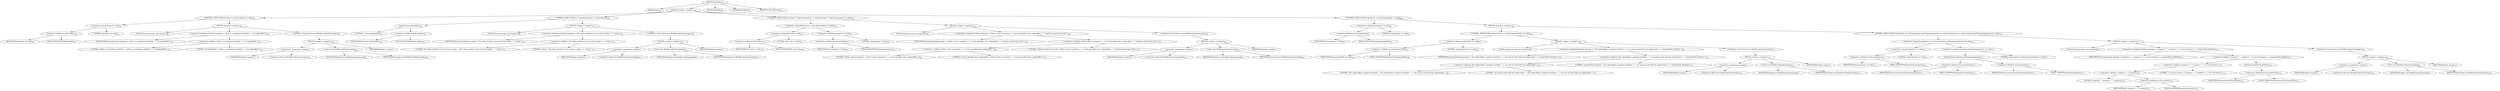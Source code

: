 digraph "validate" {  
"192" [label = <(METHOD,validate)<SUB>144</SUB>> ]
"193" [label = <(PARAM,this)<SUB>144</SUB>> ]
"194" [label = <(BLOCK,&lt;empty&gt;,&lt;empty&gt;)<SUB>144</SUB>> ]
"195" [label = <(CONTROL_STRUCTURE,if (token == null),if (token == null))<SUB>146</SUB>> ]
"196" [label = <(&lt;operator&gt;.equals,token == null)<SUB>146</SUB>> ]
"197" [label = <(&lt;operator&gt;.fieldAccess,this.token)<SUB>146</SUB>> ]
"198" [label = <(IDENTIFIER,this,token == null)<SUB>146</SUB>> ]
"199" [label = <(FIELD_IDENTIFIER,token,token)<SUB>146</SUB>> ]
"200" [label = <(LITERAL,null,token == null)<SUB>146</SUB>> ]
"201" [label = <(BLOCK,&lt;empty&gt;,&lt;empty&gt;)<SUB>146</SUB>> ]
"202" [label = <(LOCAL,String message: java.lang.String)> ]
"203" [label = <(&lt;operator&gt;.assignment,String message = &quot;token is a mandatory attribute &quot; + &quot;of replacefilter.&quot;)<SUB>147</SUB>> ]
"204" [label = <(IDENTIFIER,message,String message = &quot;token is a mandatory attribute &quot; + &quot;of replacefilter.&quot;)<SUB>147</SUB>> ]
"205" [label = <(&lt;operator&gt;.addition,&quot;token is a mandatory attribute &quot; + &quot;of replacefilter.&quot;)<SUB>147</SUB>> ]
"206" [label = <(LITERAL,&quot;token is a mandatory attribute &quot;,&quot;token is a mandatory attribute &quot; + &quot;of replacefilter.&quot;)<SUB>147</SUB>> ]
"207" [label = <(LITERAL,&quot;of replacefilter.&quot;,&quot;token is a mandatory attribute &quot; + &quot;of replacefilter.&quot;)<SUB>148</SUB>> ]
"208" [label = <(&lt;operator&gt;.throw,throw new BuildException(message);)<SUB>149</SUB>> ]
"209" [label = <(BLOCK,&lt;empty&gt;,&lt;empty&gt;)<SUB>149</SUB>> ]
"210" [label = <(&lt;operator&gt;.assignment,&lt;empty&gt;)> ]
"211" [label = <(IDENTIFIER,$obj3,&lt;empty&gt;)> ]
"212" [label = <(&lt;operator&gt;.alloc,new BuildException(message))<SUB>149</SUB>> ]
"213" [label = <(&lt;init&gt;,new BuildException(message))<SUB>149</SUB>> ]
"214" [label = <(IDENTIFIER,$obj3,new BuildException(message))> ]
"215" [label = <(IDENTIFIER,message,new BuildException(message))<SUB>149</SUB>> ]
"216" [label = <(IDENTIFIER,$obj3,&lt;empty&gt;)> ]
"217" [label = <(CONTROL_STRUCTURE,if (&quot;&quot;.equals(token)),if (&quot;&quot;.equals(token)))<SUB>152</SUB>> ]
"218" [label = <(equals,this.equals(token))<SUB>152</SUB>> ]
"219" [label = <(LITERAL,&quot;&quot;,this.equals(token))<SUB>152</SUB>> ]
"220" [label = <(&lt;operator&gt;.fieldAccess,this.token)<SUB>152</SUB>> ]
"221" [label = <(IDENTIFIER,this,this.equals(token))<SUB>152</SUB>> ]
"222" [label = <(FIELD_IDENTIFIER,token,token)<SUB>152</SUB>> ]
"223" [label = <(BLOCK,&lt;empty&gt;,&lt;empty&gt;)<SUB>152</SUB>> ]
"224" [label = <(LOCAL,String message: java.lang.String)> ]
"225" [label = <(&lt;operator&gt;.assignment,String message = &quot;The token attribute must not be an empty &quot; + &quot;string.&quot;)<SUB>153</SUB>> ]
"226" [label = <(IDENTIFIER,message,String message = &quot;The token attribute must not be an empty &quot; + &quot;string.&quot;)<SUB>153</SUB>> ]
"227" [label = <(&lt;operator&gt;.addition,&quot;The token attribute must not be an empty &quot; + &quot;string.&quot;)<SUB>153</SUB>> ]
"228" [label = <(LITERAL,&quot;The token attribute must not be an empty &quot;,&quot;The token attribute must not be an empty &quot; + &quot;string.&quot;)<SUB>153</SUB>> ]
"229" [label = <(LITERAL,&quot;string.&quot;,&quot;The token attribute must not be an empty &quot; + &quot;string.&quot;)<SUB>154</SUB>> ]
"230" [label = <(&lt;operator&gt;.throw,throw new BuildException(message);)<SUB>155</SUB>> ]
"231" [label = <(BLOCK,&lt;empty&gt;,&lt;empty&gt;)<SUB>155</SUB>> ]
"232" [label = <(&lt;operator&gt;.assignment,&lt;empty&gt;)> ]
"233" [label = <(IDENTIFIER,$obj4,&lt;empty&gt;)> ]
"234" [label = <(&lt;operator&gt;.alloc,new BuildException(message))<SUB>155</SUB>> ]
"235" [label = <(&lt;init&gt;,new BuildException(message))<SUB>155</SUB>> ]
"236" [label = <(IDENTIFIER,$obj4,new BuildException(message))> ]
"237" [label = <(IDENTIFIER,message,new BuildException(message))<SUB>155</SUB>> ]
"238" [label = <(IDENTIFIER,$obj4,&lt;empty&gt;)> ]
"239" [label = <(CONTROL_STRUCTURE,if ((value != null) &amp;&amp; (property != null)),if ((value != null) &amp;&amp; (property != null)))<SUB>159</SUB>> ]
"240" [label = <(&lt;operator&gt;.logicalAnd,(value != null) &amp;&amp; (property != null))<SUB>159</SUB>> ]
"241" [label = <(&lt;operator&gt;.notEquals,value != null)<SUB>159</SUB>> ]
"242" [label = <(&lt;operator&gt;.fieldAccess,this.value)<SUB>159</SUB>> ]
"243" [label = <(IDENTIFIER,this,value != null)<SUB>159</SUB>> ]
"244" [label = <(FIELD_IDENTIFIER,value,value)<SUB>159</SUB>> ]
"245" [label = <(LITERAL,null,value != null)<SUB>159</SUB>> ]
"246" [label = <(&lt;operator&gt;.notEquals,property != null)<SUB>159</SUB>> ]
"247" [label = <(&lt;operator&gt;.fieldAccess,this.property)<SUB>159</SUB>> ]
"248" [label = <(IDENTIFIER,this,property != null)<SUB>159</SUB>> ]
"249" [label = <(FIELD_IDENTIFIER,property,property)<SUB>159</SUB>> ]
"250" [label = <(LITERAL,null,property != null)<SUB>159</SUB>> ]
"251" [label = <(BLOCK,&lt;empty&gt;,&lt;empty&gt;)<SUB>159</SUB>> ]
"252" [label = <(LOCAL,String message: java.lang.String)> ]
"253" [label = <(&lt;operator&gt;.assignment,String message = &quot;Either value or property &quot; + &quot;can be specified, but a replacefilter &quot; + &quot;element cannot have both.&quot;)<SUB>160</SUB>> ]
"254" [label = <(IDENTIFIER,message,String message = &quot;Either value or property &quot; + &quot;can be specified, but a replacefilter &quot; + &quot;element cannot have both.&quot;)<SUB>160</SUB>> ]
"255" [label = <(&lt;operator&gt;.addition,&quot;Either value or property &quot; + &quot;can be specified, but a replacefilter &quot; + &quot;element cannot have both.&quot;)<SUB>160</SUB>> ]
"256" [label = <(&lt;operator&gt;.addition,&quot;Either value or property &quot; + &quot;can be specified, but a replacefilter &quot;)<SUB>160</SUB>> ]
"257" [label = <(LITERAL,&quot;Either value or property &quot;,&quot;Either value or property &quot; + &quot;can be specified, but a replacefilter &quot;)<SUB>160</SUB>> ]
"258" [label = <(LITERAL,&quot;can be specified, but a replacefilter &quot;,&quot;Either value or property &quot; + &quot;can be specified, but a replacefilter &quot;)<SUB>161</SUB>> ]
"259" [label = <(LITERAL,&quot;element cannot have both.&quot;,&quot;Either value or property &quot; + &quot;can be specified, but a replacefilter &quot; + &quot;element cannot have both.&quot;)<SUB>162</SUB>> ]
"260" [label = <(&lt;operator&gt;.throw,throw new BuildException(message);)<SUB>163</SUB>> ]
"261" [label = <(BLOCK,&lt;empty&gt;,&lt;empty&gt;)<SUB>163</SUB>> ]
"262" [label = <(&lt;operator&gt;.assignment,&lt;empty&gt;)> ]
"263" [label = <(IDENTIFIER,$obj5,&lt;empty&gt;)> ]
"264" [label = <(&lt;operator&gt;.alloc,new BuildException(message))<SUB>163</SUB>> ]
"265" [label = <(&lt;init&gt;,new BuildException(message))<SUB>163</SUB>> ]
"266" [label = <(IDENTIFIER,$obj5,new BuildException(message))> ]
"267" [label = <(IDENTIFIER,message,new BuildException(message))<SUB>163</SUB>> ]
"268" [label = <(IDENTIFIER,$obj5,&lt;empty&gt;)> ]
"269" [label = <(CONTROL_STRUCTURE,if ((property != null)),if ((property != null)))<SUB>166</SUB>> ]
"270" [label = <(&lt;operator&gt;.notEquals,property != null)<SUB>166</SUB>> ]
"271" [label = <(&lt;operator&gt;.fieldAccess,this.property)<SUB>166</SUB>> ]
"272" [label = <(IDENTIFIER,this,property != null)<SUB>166</SUB>> ]
"273" [label = <(FIELD_IDENTIFIER,property,property)<SUB>166</SUB>> ]
"274" [label = <(LITERAL,null,property != null)<SUB>166</SUB>> ]
"275" [label = <(BLOCK,&lt;empty&gt;,&lt;empty&gt;)<SUB>166</SUB>> ]
"276" [label = <(CONTROL_STRUCTURE,if (propertyFile == null),if (propertyFile == null))<SUB>168</SUB>> ]
"277" [label = <(&lt;operator&gt;.equals,propertyFile == null)<SUB>168</SUB>> ]
"278" [label = <(&lt;operator&gt;.fieldAccess,this.propertyFile)<SUB>168</SUB>> ]
"279" [label = <(IDENTIFIER,this,propertyFile == null)<SUB>168</SUB>> ]
"280" [label = <(FIELD_IDENTIFIER,propertyFile,propertyFile)<SUB>168</SUB>> ]
"281" [label = <(LITERAL,null,propertyFile == null)<SUB>168</SUB>> ]
"282" [label = <(BLOCK,&lt;empty&gt;,&lt;empty&gt;)<SUB>168</SUB>> ]
"283" [label = <(LOCAL,String message: java.lang.String)> ]
"284" [label = <(&lt;operator&gt;.assignment,String message = &quot;The replacefilter's property attribute &quot; + &quot;can only be used with the replacetask's &quot; + &quot;propertyFile attribute.&quot;)<SUB>169</SUB>> ]
"285" [label = <(IDENTIFIER,message,String message = &quot;The replacefilter's property attribute &quot; + &quot;can only be used with the replacetask's &quot; + &quot;propertyFile attribute.&quot;)<SUB>169</SUB>> ]
"286" [label = <(&lt;operator&gt;.addition,&quot;The replacefilter's property attribute &quot; + &quot;can only be used with the replacetask's &quot; + &quot;propertyFile attribute.&quot;)<SUB>169</SUB>> ]
"287" [label = <(&lt;operator&gt;.addition,&quot;The replacefilter's property attribute &quot; + &quot;can only be used with the replacetask's &quot;)<SUB>169</SUB>> ]
"288" [label = <(LITERAL,&quot;The replacefilter's property attribute &quot;,&quot;The replacefilter's property attribute &quot; + &quot;can only be used with the replacetask's &quot;)<SUB>169</SUB>> ]
"289" [label = <(LITERAL,&quot;can only be used with the replacetask's &quot;,&quot;The replacefilter's property attribute &quot; + &quot;can only be used with the replacetask's &quot;)<SUB>170</SUB>> ]
"290" [label = <(LITERAL,&quot;propertyFile attribute.&quot;,&quot;The replacefilter's property attribute &quot; + &quot;can only be used with the replacetask's &quot; + &quot;propertyFile attribute.&quot;)<SUB>171</SUB>> ]
"291" [label = <(&lt;operator&gt;.throw,throw new BuildException(message);)<SUB>172</SUB>> ]
"292" [label = <(BLOCK,&lt;empty&gt;,&lt;empty&gt;)<SUB>172</SUB>> ]
"293" [label = <(&lt;operator&gt;.assignment,&lt;empty&gt;)> ]
"294" [label = <(IDENTIFIER,$obj6,&lt;empty&gt;)> ]
"295" [label = <(&lt;operator&gt;.alloc,new BuildException(message))<SUB>172</SUB>> ]
"296" [label = <(&lt;init&gt;,new BuildException(message))<SUB>172</SUB>> ]
"297" [label = <(IDENTIFIER,$obj6,new BuildException(message))> ]
"298" [label = <(IDENTIFIER,message,new BuildException(message))<SUB>172</SUB>> ]
"299" [label = <(IDENTIFIER,$obj6,&lt;empty&gt;)> ]
"300" [label = <(CONTROL_STRUCTURE,if (properties == null || properties.getProperty(property) == null),if (properties == null || properties.getProperty(property) == null))<SUB>176</SUB>> ]
"301" [label = <(&lt;operator&gt;.logicalOr,properties == null || properties.getProperty(property) == null)<SUB>176</SUB>> ]
"302" [label = <(&lt;operator&gt;.equals,properties == null)<SUB>176</SUB>> ]
"303" [label = <(&lt;operator&gt;.fieldAccess,this.properties)<SUB>176</SUB>> ]
"304" [label = <(IDENTIFIER,this,properties == null)<SUB>176</SUB>> ]
"305" [label = <(FIELD_IDENTIFIER,properties,properties)<SUB>176</SUB>> ]
"306" [label = <(LITERAL,null,properties == null)<SUB>176</SUB>> ]
"307" [label = <(&lt;operator&gt;.equals,properties.getProperty(property) == null)<SUB>177</SUB>> ]
"308" [label = <(getProperty,properties.getProperty(property))<SUB>177</SUB>> ]
"309" [label = <(&lt;operator&gt;.fieldAccess,this.properties)<SUB>177</SUB>> ]
"310" [label = <(IDENTIFIER,this,properties.getProperty(property))<SUB>177</SUB>> ]
"311" [label = <(FIELD_IDENTIFIER,properties,properties)<SUB>177</SUB>> ]
"312" [label = <(&lt;operator&gt;.fieldAccess,this.property)<SUB>177</SUB>> ]
"313" [label = <(IDENTIFIER,this,properties.getProperty(property))<SUB>177</SUB>> ]
"314" [label = <(FIELD_IDENTIFIER,property,property)<SUB>177</SUB>> ]
"315" [label = <(LITERAL,null,properties.getProperty(property) == null)<SUB>177</SUB>> ]
"316" [label = <(BLOCK,&lt;empty&gt;,&lt;empty&gt;)<SUB>177</SUB>> ]
"317" [label = <(LOCAL,String message: java.lang.String)> ]
"318" [label = <(&lt;operator&gt;.assignment,String message = &quot;property \&quot;&quot; + property + &quot;\&quot; was not found in &quot; + propertyFile.getPath())<SUB>178</SUB>> ]
"319" [label = <(IDENTIFIER,message,String message = &quot;property \&quot;&quot; + property + &quot;\&quot; was not found in &quot; + propertyFile.getPath())<SUB>178</SUB>> ]
"320" [label = <(&lt;operator&gt;.addition,&quot;property \&quot;&quot; + property + &quot;\&quot; was not found in &quot; + propertyFile.getPath())<SUB>178</SUB>> ]
"321" [label = <(&lt;operator&gt;.addition,&quot;property \&quot;&quot; + property + &quot;\&quot; was not found in &quot;)<SUB>178</SUB>> ]
"322" [label = <(&lt;operator&gt;.addition,&quot;property \&quot;&quot; + property)<SUB>178</SUB>> ]
"323" [label = <(LITERAL,&quot;property \&quot;&quot;,&quot;property \&quot;&quot; + property)<SUB>178</SUB>> ]
"324" [label = <(&lt;operator&gt;.fieldAccess,this.property)<SUB>178</SUB>> ]
"325" [label = <(IDENTIFIER,this,&quot;property \&quot;&quot; + property)<SUB>178</SUB>> ]
"326" [label = <(FIELD_IDENTIFIER,property,property)<SUB>178</SUB>> ]
"327" [label = <(LITERAL,&quot;\&quot; was not found in &quot;,&quot;property \&quot;&quot; + property + &quot;\&quot; was not found in &quot;)<SUB>179</SUB>> ]
"328" [label = <(getPath,propertyFile.getPath())<SUB>179</SUB>> ]
"329" [label = <(&lt;operator&gt;.fieldAccess,this.propertyFile)<SUB>179</SUB>> ]
"330" [label = <(IDENTIFIER,this,propertyFile.getPath())<SUB>179</SUB>> ]
"331" [label = <(FIELD_IDENTIFIER,propertyFile,propertyFile)<SUB>179</SUB>> ]
"332" [label = <(&lt;operator&gt;.throw,throw new BuildException(message);)<SUB>180</SUB>> ]
"333" [label = <(BLOCK,&lt;empty&gt;,&lt;empty&gt;)<SUB>180</SUB>> ]
"334" [label = <(&lt;operator&gt;.assignment,&lt;empty&gt;)> ]
"335" [label = <(IDENTIFIER,$obj7,&lt;empty&gt;)> ]
"336" [label = <(&lt;operator&gt;.alloc,new BuildException(message))<SUB>180</SUB>> ]
"337" [label = <(&lt;init&gt;,new BuildException(message))<SUB>180</SUB>> ]
"338" [label = <(IDENTIFIER,$obj7,new BuildException(message))> ]
"339" [label = <(IDENTIFIER,message,new BuildException(message))<SUB>180</SUB>> ]
"340" [label = <(IDENTIFIER,$obj7,&lt;empty&gt;)> ]
"341" [label = <(MODIFIER,PUBLIC)> ]
"342" [label = <(MODIFIER,VIRTUAL)> ]
"343" [label = <(METHOD_RETURN,void)<SUB>144</SUB>> ]
  "192" -> "193" 
  "192" -> "194" 
  "192" -> "341" 
  "192" -> "342" 
  "192" -> "343" 
  "194" -> "195" 
  "194" -> "217" 
  "194" -> "239" 
  "194" -> "269" 
  "195" -> "196" 
  "195" -> "201" 
  "196" -> "197" 
  "196" -> "200" 
  "197" -> "198" 
  "197" -> "199" 
  "201" -> "202" 
  "201" -> "203" 
  "201" -> "208" 
  "203" -> "204" 
  "203" -> "205" 
  "205" -> "206" 
  "205" -> "207" 
  "208" -> "209" 
  "209" -> "210" 
  "209" -> "213" 
  "209" -> "216" 
  "210" -> "211" 
  "210" -> "212" 
  "213" -> "214" 
  "213" -> "215" 
  "217" -> "218" 
  "217" -> "223" 
  "218" -> "219" 
  "218" -> "220" 
  "220" -> "221" 
  "220" -> "222" 
  "223" -> "224" 
  "223" -> "225" 
  "223" -> "230" 
  "225" -> "226" 
  "225" -> "227" 
  "227" -> "228" 
  "227" -> "229" 
  "230" -> "231" 
  "231" -> "232" 
  "231" -> "235" 
  "231" -> "238" 
  "232" -> "233" 
  "232" -> "234" 
  "235" -> "236" 
  "235" -> "237" 
  "239" -> "240" 
  "239" -> "251" 
  "240" -> "241" 
  "240" -> "246" 
  "241" -> "242" 
  "241" -> "245" 
  "242" -> "243" 
  "242" -> "244" 
  "246" -> "247" 
  "246" -> "250" 
  "247" -> "248" 
  "247" -> "249" 
  "251" -> "252" 
  "251" -> "253" 
  "251" -> "260" 
  "253" -> "254" 
  "253" -> "255" 
  "255" -> "256" 
  "255" -> "259" 
  "256" -> "257" 
  "256" -> "258" 
  "260" -> "261" 
  "261" -> "262" 
  "261" -> "265" 
  "261" -> "268" 
  "262" -> "263" 
  "262" -> "264" 
  "265" -> "266" 
  "265" -> "267" 
  "269" -> "270" 
  "269" -> "275" 
  "270" -> "271" 
  "270" -> "274" 
  "271" -> "272" 
  "271" -> "273" 
  "275" -> "276" 
  "275" -> "300" 
  "276" -> "277" 
  "276" -> "282" 
  "277" -> "278" 
  "277" -> "281" 
  "278" -> "279" 
  "278" -> "280" 
  "282" -> "283" 
  "282" -> "284" 
  "282" -> "291" 
  "284" -> "285" 
  "284" -> "286" 
  "286" -> "287" 
  "286" -> "290" 
  "287" -> "288" 
  "287" -> "289" 
  "291" -> "292" 
  "292" -> "293" 
  "292" -> "296" 
  "292" -> "299" 
  "293" -> "294" 
  "293" -> "295" 
  "296" -> "297" 
  "296" -> "298" 
  "300" -> "301" 
  "300" -> "316" 
  "301" -> "302" 
  "301" -> "307" 
  "302" -> "303" 
  "302" -> "306" 
  "303" -> "304" 
  "303" -> "305" 
  "307" -> "308" 
  "307" -> "315" 
  "308" -> "309" 
  "308" -> "312" 
  "309" -> "310" 
  "309" -> "311" 
  "312" -> "313" 
  "312" -> "314" 
  "316" -> "317" 
  "316" -> "318" 
  "316" -> "332" 
  "318" -> "319" 
  "318" -> "320" 
  "320" -> "321" 
  "320" -> "328" 
  "321" -> "322" 
  "321" -> "327" 
  "322" -> "323" 
  "322" -> "324" 
  "324" -> "325" 
  "324" -> "326" 
  "328" -> "329" 
  "329" -> "330" 
  "329" -> "331" 
  "332" -> "333" 
  "333" -> "334" 
  "333" -> "337" 
  "333" -> "340" 
  "334" -> "335" 
  "334" -> "336" 
  "337" -> "338" 
  "337" -> "339" 
}
